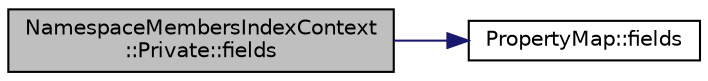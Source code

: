 digraph "NamespaceMembersIndexContext::Private::fields"
{
 // LATEX_PDF_SIZE
  edge [fontname="Helvetica",fontsize="10",labelfontname="Helvetica",labelfontsize="10"];
  node [fontname="Helvetica",fontsize="10",shape=record];
  rankdir="LR";
  Node1 [label="NamespaceMembersIndexContext\l::Private::fields",height=0.2,width=0.4,color="black", fillcolor="grey75", style="filled", fontcolor="black",tooltip=" "];
  Node1 -> Node2 [color="midnightblue",fontsize="10",style="solid",fontname="Helvetica"];
  Node2 [label="PropertyMap::fields",height=0.2,width=0.4,color="black", fillcolor="white", style="filled",URL="$classPropertyMap.html#a3856fea26e3db9d03a4e3e9f3095ecdf",tooltip=" "];
}
